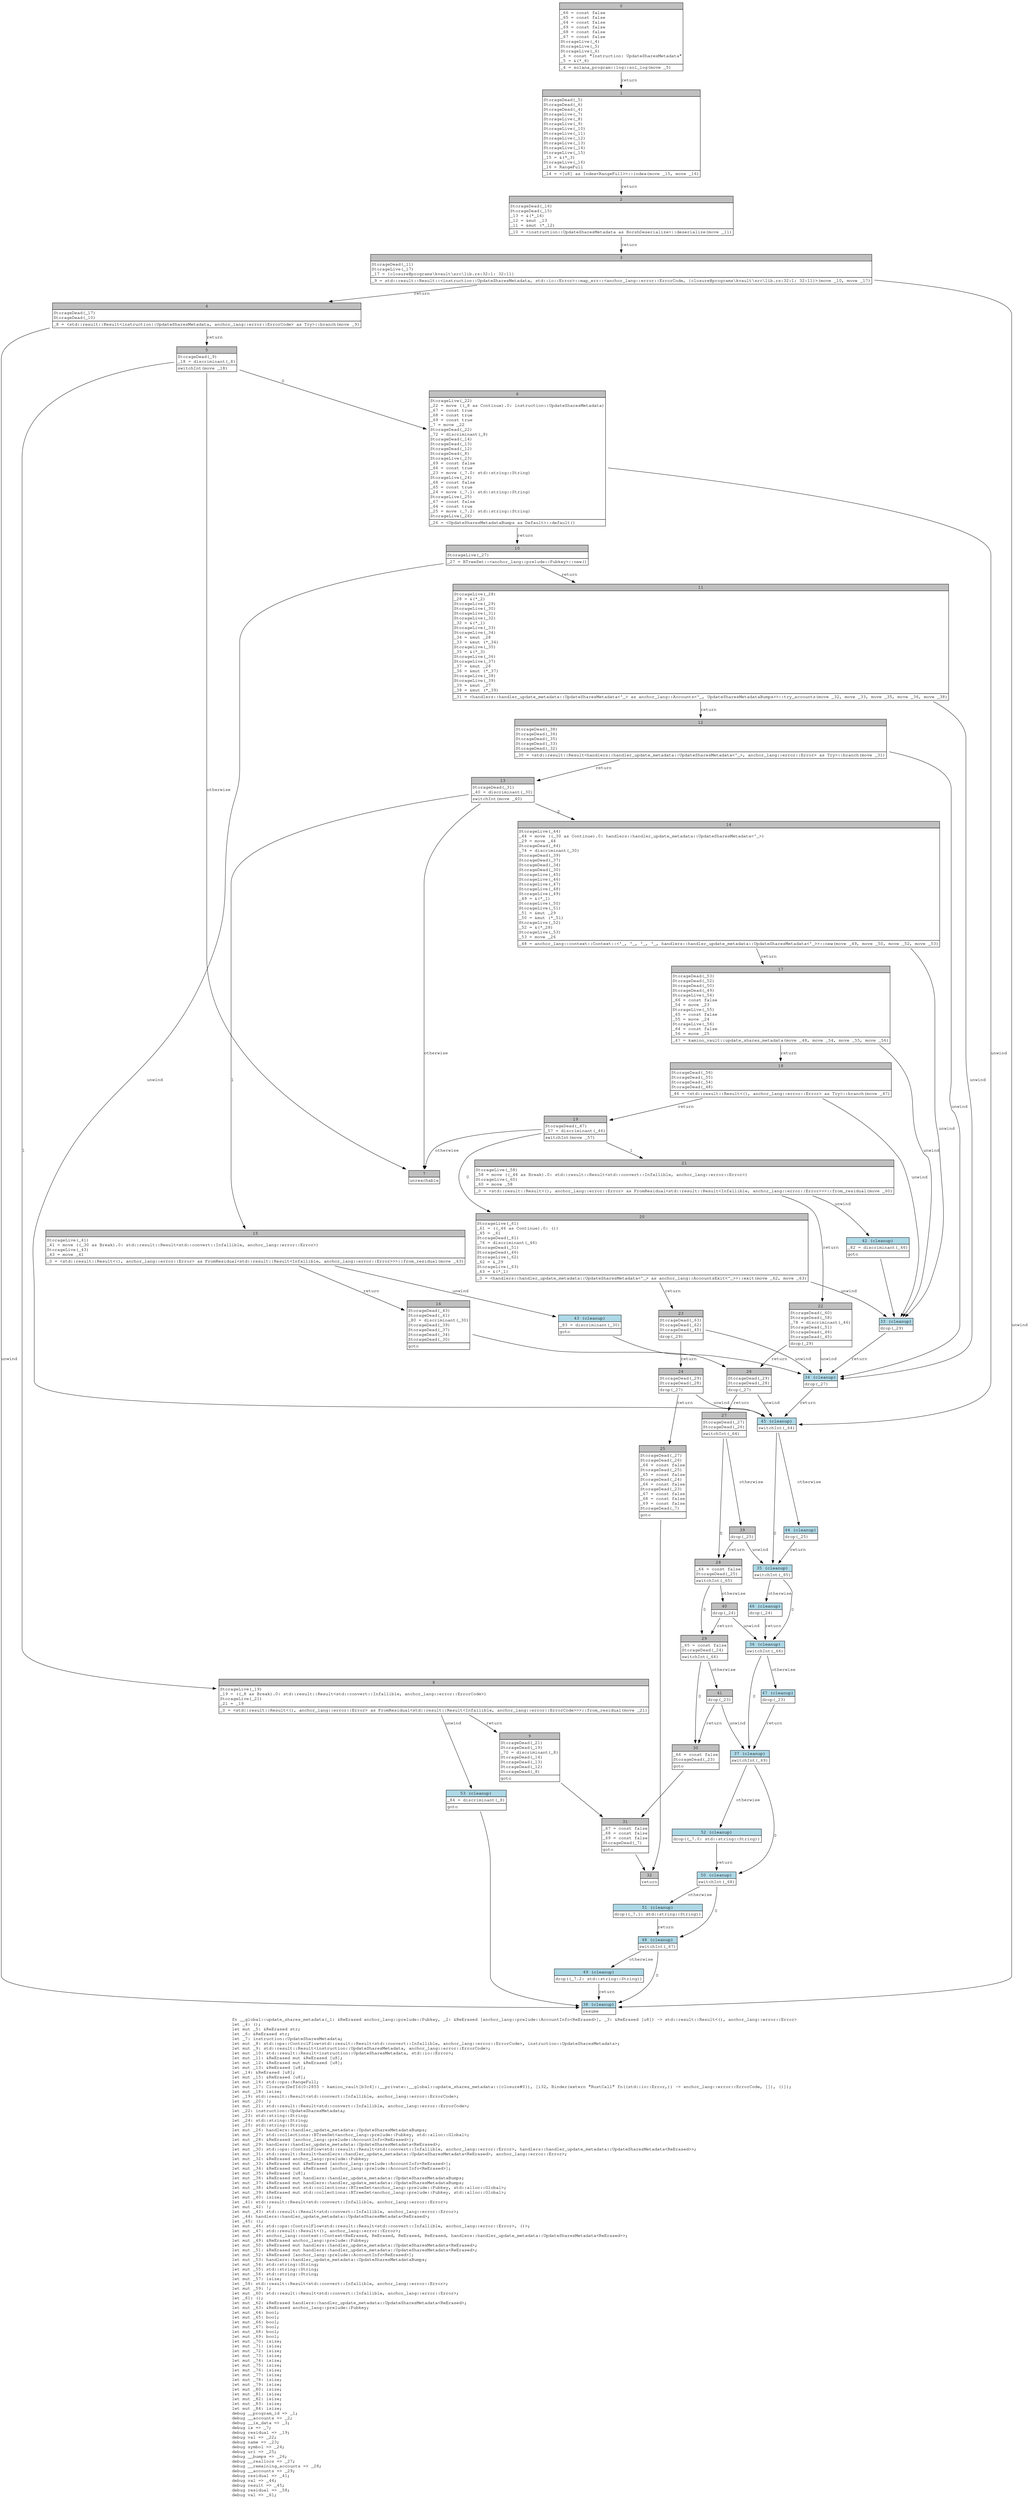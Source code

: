 digraph Mir_0_2853 {
    graph [fontname="Courier, monospace"];
    node [fontname="Courier, monospace"];
    edge [fontname="Courier, monospace"];
    label=<fn __global::update_shares_metadata(_1: &amp;ReErased anchor_lang::prelude::Pubkey, _2: &amp;ReErased [anchor_lang::prelude::AccountInfo&lt;ReErased&gt;], _3: &amp;ReErased [u8]) -&gt; std::result::Result&lt;(), anchor_lang::error::Error&gt;<br align="left"/>let _4: ();<br align="left"/>let mut _5: &amp;ReErased str;<br align="left"/>let _6: &amp;ReErased str;<br align="left"/>let _7: instruction::UpdateSharesMetadata;<br align="left"/>let mut _8: std::ops::ControlFlow&lt;std::result::Result&lt;std::convert::Infallible, anchor_lang::error::ErrorCode&gt;, instruction::UpdateSharesMetadata&gt;;<br align="left"/>let mut _9: std::result::Result&lt;instruction::UpdateSharesMetadata, anchor_lang::error::ErrorCode&gt;;<br align="left"/>let mut _10: std::result::Result&lt;instruction::UpdateSharesMetadata, std::io::Error&gt;;<br align="left"/>let mut _11: &amp;ReErased mut &amp;ReErased [u8];<br align="left"/>let mut _12: &amp;ReErased mut &amp;ReErased [u8];<br align="left"/>let mut _13: &amp;ReErased [u8];<br align="left"/>let _14: &amp;ReErased [u8];<br align="left"/>let mut _15: &amp;ReErased [u8];<br align="left"/>let mut _16: std::ops::RangeFull;<br align="left"/>let mut _17: Closure(DefId(0:2855 ~ kamino_vault[b3c4]::__private::__global::update_shares_metadata::{closure#0}), [i32, Binder(extern &quot;RustCall&quot; fn((std::io::Error,)) -&gt; anchor_lang::error::ErrorCode, []), ()]);<br align="left"/>let mut _18: isize;<br align="left"/>let _19: std::result::Result&lt;std::convert::Infallible, anchor_lang::error::ErrorCode&gt;;<br align="left"/>let mut _20: !;<br align="left"/>let mut _21: std::result::Result&lt;std::convert::Infallible, anchor_lang::error::ErrorCode&gt;;<br align="left"/>let _22: instruction::UpdateSharesMetadata;<br align="left"/>let _23: std::string::String;<br align="left"/>let _24: std::string::String;<br align="left"/>let _25: std::string::String;<br align="left"/>let mut _26: handlers::handler_update_metadata::UpdateSharesMetadataBumps;<br align="left"/>let mut _27: std::collections::BTreeSet&lt;anchor_lang::prelude::Pubkey, std::alloc::Global&gt;;<br align="left"/>let mut _28: &amp;ReErased [anchor_lang::prelude::AccountInfo&lt;ReErased&gt;];<br align="left"/>let mut _29: handlers::handler_update_metadata::UpdateSharesMetadata&lt;ReErased&gt;;<br align="left"/>let mut _30: std::ops::ControlFlow&lt;std::result::Result&lt;std::convert::Infallible, anchor_lang::error::Error&gt;, handlers::handler_update_metadata::UpdateSharesMetadata&lt;ReErased&gt;&gt;;<br align="left"/>let mut _31: std::result::Result&lt;handlers::handler_update_metadata::UpdateSharesMetadata&lt;ReErased&gt;, anchor_lang::error::Error&gt;;<br align="left"/>let mut _32: &amp;ReErased anchor_lang::prelude::Pubkey;<br align="left"/>let mut _33: &amp;ReErased mut &amp;ReErased [anchor_lang::prelude::AccountInfo&lt;ReErased&gt;];<br align="left"/>let mut _34: &amp;ReErased mut &amp;ReErased [anchor_lang::prelude::AccountInfo&lt;ReErased&gt;];<br align="left"/>let mut _35: &amp;ReErased [u8];<br align="left"/>let mut _36: &amp;ReErased mut handlers::handler_update_metadata::UpdateSharesMetadataBumps;<br align="left"/>let mut _37: &amp;ReErased mut handlers::handler_update_metadata::UpdateSharesMetadataBumps;<br align="left"/>let mut _38: &amp;ReErased mut std::collections::BTreeSet&lt;anchor_lang::prelude::Pubkey, std::alloc::Global&gt;;<br align="left"/>let mut _39: &amp;ReErased mut std::collections::BTreeSet&lt;anchor_lang::prelude::Pubkey, std::alloc::Global&gt;;<br align="left"/>let mut _40: isize;<br align="left"/>let _41: std::result::Result&lt;std::convert::Infallible, anchor_lang::error::Error&gt;;<br align="left"/>let mut _42: !;<br align="left"/>let mut _43: std::result::Result&lt;std::convert::Infallible, anchor_lang::error::Error&gt;;<br align="left"/>let _44: handlers::handler_update_metadata::UpdateSharesMetadata&lt;ReErased&gt;;<br align="left"/>let _45: ();<br align="left"/>let mut _46: std::ops::ControlFlow&lt;std::result::Result&lt;std::convert::Infallible, anchor_lang::error::Error&gt;, ()&gt;;<br align="left"/>let mut _47: std::result::Result&lt;(), anchor_lang::error::Error&gt;;<br align="left"/>let mut _48: anchor_lang::context::Context&lt;ReErased, ReErased, ReErased, ReErased, handlers::handler_update_metadata::UpdateSharesMetadata&lt;ReErased&gt;&gt;;<br align="left"/>let mut _49: &amp;ReErased anchor_lang::prelude::Pubkey;<br align="left"/>let mut _50: &amp;ReErased mut handlers::handler_update_metadata::UpdateSharesMetadata&lt;ReErased&gt;;<br align="left"/>let mut _51: &amp;ReErased mut handlers::handler_update_metadata::UpdateSharesMetadata&lt;ReErased&gt;;<br align="left"/>let mut _52: &amp;ReErased [anchor_lang::prelude::AccountInfo&lt;ReErased&gt;];<br align="left"/>let mut _53: handlers::handler_update_metadata::UpdateSharesMetadataBumps;<br align="left"/>let mut _54: std::string::String;<br align="left"/>let mut _55: std::string::String;<br align="left"/>let mut _56: std::string::String;<br align="left"/>let mut _57: isize;<br align="left"/>let _58: std::result::Result&lt;std::convert::Infallible, anchor_lang::error::Error&gt;;<br align="left"/>let mut _59: !;<br align="left"/>let mut _60: std::result::Result&lt;std::convert::Infallible, anchor_lang::error::Error&gt;;<br align="left"/>let _61: ();<br align="left"/>let mut _62: &amp;ReErased handlers::handler_update_metadata::UpdateSharesMetadata&lt;ReErased&gt;;<br align="left"/>let mut _63: &amp;ReErased anchor_lang::prelude::Pubkey;<br align="left"/>let mut _64: bool;<br align="left"/>let mut _65: bool;<br align="left"/>let mut _66: bool;<br align="left"/>let mut _67: bool;<br align="left"/>let mut _68: bool;<br align="left"/>let mut _69: bool;<br align="left"/>let mut _70: isize;<br align="left"/>let mut _71: isize;<br align="left"/>let mut _72: isize;<br align="left"/>let mut _73: isize;<br align="left"/>let mut _74: isize;<br align="left"/>let mut _75: isize;<br align="left"/>let mut _76: isize;<br align="left"/>let mut _77: isize;<br align="left"/>let mut _78: isize;<br align="left"/>let mut _79: isize;<br align="left"/>let mut _80: isize;<br align="left"/>let mut _81: isize;<br align="left"/>let mut _82: isize;<br align="left"/>let mut _83: isize;<br align="left"/>let mut _84: isize;<br align="left"/>debug __program_id =&gt; _1;<br align="left"/>debug __accounts =&gt; _2;<br align="left"/>debug __ix_data =&gt; _3;<br align="left"/>debug ix =&gt; _7;<br align="left"/>debug residual =&gt; _19;<br align="left"/>debug val =&gt; _22;<br align="left"/>debug name =&gt; _23;<br align="left"/>debug symbol =&gt; _24;<br align="left"/>debug uri =&gt; _25;<br align="left"/>debug __bumps =&gt; _26;<br align="left"/>debug __reallocs =&gt; _27;<br align="left"/>debug __remaining_accounts =&gt; _28;<br align="left"/>debug __accounts =&gt; _29;<br align="left"/>debug residual =&gt; _41;<br align="left"/>debug val =&gt; _44;<br align="left"/>debug result =&gt; _45;<br align="left"/>debug residual =&gt; _58;<br align="left"/>debug val =&gt; _61;<br align="left"/>>;
    bb0__0_2853 [shape="none", label=<<table border="0" cellborder="1" cellspacing="0"><tr><td bgcolor="gray" align="center" colspan="1">0</td></tr><tr><td align="left" balign="left">_66 = const false<br/>_65 = const false<br/>_64 = const false<br/>_69 = const false<br/>_68 = const false<br/>_67 = const false<br/>StorageLive(_4)<br/>StorageLive(_5)<br/>StorageLive(_6)<br/>_6 = const &quot;Instruction: UpdateSharesMetadata&quot;<br/>_5 = &amp;(*_6)<br/></td></tr><tr><td align="left">_4 = solana_program::log::sol_log(move _5)</td></tr></table>>];
    bb1__0_2853 [shape="none", label=<<table border="0" cellborder="1" cellspacing="0"><tr><td bgcolor="gray" align="center" colspan="1">1</td></tr><tr><td align="left" balign="left">StorageDead(_5)<br/>StorageDead(_6)<br/>StorageDead(_4)<br/>StorageLive(_7)<br/>StorageLive(_8)<br/>StorageLive(_9)<br/>StorageLive(_10)<br/>StorageLive(_11)<br/>StorageLive(_12)<br/>StorageLive(_13)<br/>StorageLive(_14)<br/>StorageLive(_15)<br/>_15 = &amp;(*_3)<br/>StorageLive(_16)<br/>_16 = RangeFull<br/></td></tr><tr><td align="left">_14 = &lt;[u8] as Index&lt;RangeFull&gt;&gt;::index(move _15, move _16)</td></tr></table>>];
    bb2__0_2853 [shape="none", label=<<table border="0" cellborder="1" cellspacing="0"><tr><td bgcolor="gray" align="center" colspan="1">2</td></tr><tr><td align="left" balign="left">StorageDead(_16)<br/>StorageDead(_15)<br/>_13 = &amp;(*_14)<br/>_12 = &amp;mut _13<br/>_11 = &amp;mut (*_12)<br/></td></tr><tr><td align="left">_10 = &lt;instruction::UpdateSharesMetadata as BorshDeserialize&gt;::deserialize(move _11)</td></tr></table>>];
    bb3__0_2853 [shape="none", label=<<table border="0" cellborder="1" cellspacing="0"><tr><td bgcolor="gray" align="center" colspan="1">3</td></tr><tr><td align="left" balign="left">StorageDead(_11)<br/>StorageLive(_17)<br/>_17 = {closure@programs\kvault\src\lib.rs:32:1: 32:11}<br/></td></tr><tr><td align="left">_9 = std::result::Result::&lt;instruction::UpdateSharesMetadata, std::io::Error&gt;::map_err::&lt;anchor_lang::error::ErrorCode, {closure@programs\kvault\src\lib.rs:32:1: 32:11}&gt;(move _10, move _17)</td></tr></table>>];
    bb4__0_2853 [shape="none", label=<<table border="0" cellborder="1" cellspacing="0"><tr><td bgcolor="gray" align="center" colspan="1">4</td></tr><tr><td align="left" balign="left">StorageDead(_17)<br/>StorageDead(_10)<br/></td></tr><tr><td align="left">_8 = &lt;std::result::Result&lt;instruction::UpdateSharesMetadata, anchor_lang::error::ErrorCode&gt; as Try&gt;::branch(move _9)</td></tr></table>>];
    bb5__0_2853 [shape="none", label=<<table border="0" cellborder="1" cellspacing="0"><tr><td bgcolor="gray" align="center" colspan="1">5</td></tr><tr><td align="left" balign="left">StorageDead(_9)<br/>_18 = discriminant(_8)<br/></td></tr><tr><td align="left">switchInt(move _18)</td></tr></table>>];
    bb6__0_2853 [shape="none", label=<<table border="0" cellborder="1" cellspacing="0"><tr><td bgcolor="gray" align="center" colspan="1">6</td></tr><tr><td align="left" balign="left">StorageLive(_22)<br/>_22 = move ((_8 as Continue).0: instruction::UpdateSharesMetadata)<br/>_67 = const true<br/>_68 = const true<br/>_69 = const true<br/>_7 = move _22<br/>StorageDead(_22)<br/>_72 = discriminant(_8)<br/>StorageDead(_14)<br/>StorageDead(_13)<br/>StorageDead(_12)<br/>StorageDead(_8)<br/>StorageLive(_23)<br/>_69 = const false<br/>_66 = const true<br/>_23 = move (_7.0: std::string::String)<br/>StorageLive(_24)<br/>_68 = const false<br/>_65 = const true<br/>_24 = move (_7.1: std::string::String)<br/>StorageLive(_25)<br/>_67 = const false<br/>_64 = const true<br/>_25 = move (_7.2: std::string::String)<br/>StorageLive(_26)<br/></td></tr><tr><td align="left">_26 = &lt;UpdateSharesMetadataBumps as Default&gt;::default()</td></tr></table>>];
    bb7__0_2853 [shape="none", label=<<table border="0" cellborder="1" cellspacing="0"><tr><td bgcolor="gray" align="center" colspan="1">7</td></tr><tr><td align="left">unreachable</td></tr></table>>];
    bb8__0_2853 [shape="none", label=<<table border="0" cellborder="1" cellspacing="0"><tr><td bgcolor="gray" align="center" colspan="1">8</td></tr><tr><td align="left" balign="left">StorageLive(_19)<br/>_19 = ((_8 as Break).0: std::result::Result&lt;std::convert::Infallible, anchor_lang::error::ErrorCode&gt;)<br/>StorageLive(_21)<br/>_21 = _19<br/></td></tr><tr><td align="left">_0 = &lt;std::result::Result&lt;(), anchor_lang::error::Error&gt; as FromResidual&lt;std::result::Result&lt;Infallible, anchor_lang::error::ErrorCode&gt;&gt;&gt;::from_residual(move _21)</td></tr></table>>];
    bb9__0_2853 [shape="none", label=<<table border="0" cellborder="1" cellspacing="0"><tr><td bgcolor="gray" align="center" colspan="1">9</td></tr><tr><td align="left" balign="left">StorageDead(_21)<br/>StorageDead(_19)<br/>_70 = discriminant(_8)<br/>StorageDead(_14)<br/>StorageDead(_13)<br/>StorageDead(_12)<br/>StorageDead(_8)<br/></td></tr><tr><td align="left">goto</td></tr></table>>];
    bb10__0_2853 [shape="none", label=<<table border="0" cellborder="1" cellspacing="0"><tr><td bgcolor="gray" align="center" colspan="1">10</td></tr><tr><td align="left" balign="left">StorageLive(_27)<br/></td></tr><tr><td align="left">_27 = BTreeSet::&lt;anchor_lang::prelude::Pubkey&gt;::new()</td></tr></table>>];
    bb11__0_2853 [shape="none", label=<<table border="0" cellborder="1" cellspacing="0"><tr><td bgcolor="gray" align="center" colspan="1">11</td></tr><tr><td align="left" balign="left">StorageLive(_28)<br/>_28 = &amp;(*_2)<br/>StorageLive(_29)<br/>StorageLive(_30)<br/>StorageLive(_31)<br/>StorageLive(_32)<br/>_32 = &amp;(*_1)<br/>StorageLive(_33)<br/>StorageLive(_34)<br/>_34 = &amp;mut _28<br/>_33 = &amp;mut (*_34)<br/>StorageLive(_35)<br/>_35 = &amp;(*_3)<br/>StorageLive(_36)<br/>StorageLive(_37)<br/>_37 = &amp;mut _26<br/>_36 = &amp;mut (*_37)<br/>StorageLive(_38)<br/>StorageLive(_39)<br/>_39 = &amp;mut _27<br/>_38 = &amp;mut (*_39)<br/></td></tr><tr><td align="left">_31 = &lt;handlers::handler_update_metadata::UpdateSharesMetadata&lt;'_&gt; as anchor_lang::Accounts&lt;'_, UpdateSharesMetadataBumps&gt;&gt;::try_accounts(move _32, move _33, move _35, move _36, move _38)</td></tr></table>>];
    bb12__0_2853 [shape="none", label=<<table border="0" cellborder="1" cellspacing="0"><tr><td bgcolor="gray" align="center" colspan="1">12</td></tr><tr><td align="left" balign="left">StorageDead(_38)<br/>StorageDead(_36)<br/>StorageDead(_35)<br/>StorageDead(_33)<br/>StorageDead(_32)<br/></td></tr><tr><td align="left">_30 = &lt;std::result::Result&lt;handlers::handler_update_metadata::UpdateSharesMetadata&lt;'_&gt;, anchor_lang::error::Error&gt; as Try&gt;::branch(move _31)</td></tr></table>>];
    bb13__0_2853 [shape="none", label=<<table border="0" cellborder="1" cellspacing="0"><tr><td bgcolor="gray" align="center" colspan="1">13</td></tr><tr><td align="left" balign="left">StorageDead(_31)<br/>_40 = discriminant(_30)<br/></td></tr><tr><td align="left">switchInt(move _40)</td></tr></table>>];
    bb14__0_2853 [shape="none", label=<<table border="0" cellborder="1" cellspacing="0"><tr><td bgcolor="gray" align="center" colspan="1">14</td></tr><tr><td align="left" balign="left">StorageLive(_44)<br/>_44 = move ((_30 as Continue).0: handlers::handler_update_metadata::UpdateSharesMetadata&lt;'_&gt;)<br/>_29 = move _44<br/>StorageDead(_44)<br/>_74 = discriminant(_30)<br/>StorageDead(_39)<br/>StorageDead(_37)<br/>StorageDead(_34)<br/>StorageDead(_30)<br/>StorageLive(_45)<br/>StorageLive(_46)<br/>StorageLive(_47)<br/>StorageLive(_48)<br/>StorageLive(_49)<br/>_49 = &amp;(*_1)<br/>StorageLive(_50)<br/>StorageLive(_51)<br/>_51 = &amp;mut _29<br/>_50 = &amp;mut (*_51)<br/>StorageLive(_52)<br/>_52 = &amp;(*_28)<br/>StorageLive(_53)<br/>_53 = move _26<br/></td></tr><tr><td align="left">_48 = anchor_lang::context::Context::&lt;'_, '_, '_, '_, handlers::handler_update_metadata::UpdateSharesMetadata&lt;'_&gt;&gt;::new(move _49, move _50, move _52, move _53)</td></tr></table>>];
    bb15__0_2853 [shape="none", label=<<table border="0" cellborder="1" cellspacing="0"><tr><td bgcolor="gray" align="center" colspan="1">15</td></tr><tr><td align="left" balign="left">StorageLive(_41)<br/>_41 = move ((_30 as Break).0: std::result::Result&lt;std::convert::Infallible, anchor_lang::error::Error&gt;)<br/>StorageLive(_43)<br/>_43 = move _41<br/></td></tr><tr><td align="left">_0 = &lt;std::result::Result&lt;(), anchor_lang::error::Error&gt; as FromResidual&lt;std::result::Result&lt;Infallible, anchor_lang::error::Error&gt;&gt;&gt;::from_residual(move _43)</td></tr></table>>];
    bb16__0_2853 [shape="none", label=<<table border="0" cellborder="1" cellspacing="0"><tr><td bgcolor="gray" align="center" colspan="1">16</td></tr><tr><td align="left" balign="left">StorageDead(_43)<br/>StorageDead(_41)<br/>_80 = discriminant(_30)<br/>StorageDead(_39)<br/>StorageDead(_37)<br/>StorageDead(_34)<br/>StorageDead(_30)<br/></td></tr><tr><td align="left">goto</td></tr></table>>];
    bb17__0_2853 [shape="none", label=<<table border="0" cellborder="1" cellspacing="0"><tr><td bgcolor="gray" align="center" colspan="1">17</td></tr><tr><td align="left" balign="left">StorageDead(_53)<br/>StorageDead(_52)<br/>StorageDead(_50)<br/>StorageDead(_49)<br/>StorageLive(_54)<br/>_66 = const false<br/>_54 = move _23<br/>StorageLive(_55)<br/>_65 = const false<br/>_55 = move _24<br/>StorageLive(_56)<br/>_64 = const false<br/>_56 = move _25<br/></td></tr><tr><td align="left">_47 = kamino_vault::update_shares_metadata(move _48, move _54, move _55, move _56)</td></tr></table>>];
    bb18__0_2853 [shape="none", label=<<table border="0" cellborder="1" cellspacing="0"><tr><td bgcolor="gray" align="center" colspan="1">18</td></tr><tr><td align="left" balign="left">StorageDead(_56)<br/>StorageDead(_55)<br/>StorageDead(_54)<br/>StorageDead(_48)<br/></td></tr><tr><td align="left">_46 = &lt;std::result::Result&lt;(), anchor_lang::error::Error&gt; as Try&gt;::branch(move _47)</td></tr></table>>];
    bb19__0_2853 [shape="none", label=<<table border="0" cellborder="1" cellspacing="0"><tr><td bgcolor="gray" align="center" colspan="1">19</td></tr><tr><td align="left" balign="left">StorageDead(_47)<br/>_57 = discriminant(_46)<br/></td></tr><tr><td align="left">switchInt(move _57)</td></tr></table>>];
    bb20__0_2853 [shape="none", label=<<table border="0" cellborder="1" cellspacing="0"><tr><td bgcolor="gray" align="center" colspan="1">20</td></tr><tr><td align="left" balign="left">StorageLive(_61)<br/>_61 = ((_46 as Continue).0: ())<br/>_45 = _61<br/>StorageDead(_61)<br/>_76 = discriminant(_46)<br/>StorageDead(_51)<br/>StorageDead(_46)<br/>StorageLive(_62)<br/>_62 = &amp;_29<br/>StorageLive(_63)<br/>_63 = &amp;(*_1)<br/></td></tr><tr><td align="left">_0 = &lt;handlers::handler_update_metadata::UpdateSharesMetadata&lt;'_&gt; as anchor_lang::AccountsExit&lt;'_&gt;&gt;::exit(move _62, move _63)</td></tr></table>>];
    bb21__0_2853 [shape="none", label=<<table border="0" cellborder="1" cellspacing="0"><tr><td bgcolor="gray" align="center" colspan="1">21</td></tr><tr><td align="left" balign="left">StorageLive(_58)<br/>_58 = move ((_46 as Break).0: std::result::Result&lt;std::convert::Infallible, anchor_lang::error::Error&gt;)<br/>StorageLive(_60)<br/>_60 = move _58<br/></td></tr><tr><td align="left">_0 = &lt;std::result::Result&lt;(), anchor_lang::error::Error&gt; as FromResidual&lt;std::result::Result&lt;Infallible, anchor_lang::error::Error&gt;&gt;&gt;::from_residual(move _60)</td></tr></table>>];
    bb22__0_2853 [shape="none", label=<<table border="0" cellborder="1" cellspacing="0"><tr><td bgcolor="gray" align="center" colspan="1">22</td></tr><tr><td align="left" balign="left">StorageDead(_60)<br/>StorageDead(_58)<br/>_78 = discriminant(_46)<br/>StorageDead(_51)<br/>StorageDead(_46)<br/>StorageDead(_45)<br/></td></tr><tr><td align="left">drop(_29)</td></tr></table>>];
    bb23__0_2853 [shape="none", label=<<table border="0" cellborder="1" cellspacing="0"><tr><td bgcolor="gray" align="center" colspan="1">23</td></tr><tr><td align="left" balign="left">StorageDead(_63)<br/>StorageDead(_62)<br/>StorageDead(_45)<br/></td></tr><tr><td align="left">drop(_29)</td></tr></table>>];
    bb24__0_2853 [shape="none", label=<<table border="0" cellborder="1" cellspacing="0"><tr><td bgcolor="gray" align="center" colspan="1">24</td></tr><tr><td align="left" balign="left">StorageDead(_29)<br/>StorageDead(_28)<br/></td></tr><tr><td align="left">drop(_27)</td></tr></table>>];
    bb25__0_2853 [shape="none", label=<<table border="0" cellborder="1" cellspacing="0"><tr><td bgcolor="gray" align="center" colspan="1">25</td></tr><tr><td align="left" balign="left">StorageDead(_27)<br/>StorageDead(_26)<br/>_64 = const false<br/>StorageDead(_25)<br/>_65 = const false<br/>StorageDead(_24)<br/>_66 = const false<br/>StorageDead(_23)<br/>_67 = const false<br/>_68 = const false<br/>_69 = const false<br/>StorageDead(_7)<br/></td></tr><tr><td align="left">goto</td></tr></table>>];
    bb26__0_2853 [shape="none", label=<<table border="0" cellborder="1" cellspacing="0"><tr><td bgcolor="gray" align="center" colspan="1">26</td></tr><tr><td align="left" balign="left">StorageDead(_29)<br/>StorageDead(_28)<br/></td></tr><tr><td align="left">drop(_27)</td></tr></table>>];
    bb27__0_2853 [shape="none", label=<<table border="0" cellborder="1" cellspacing="0"><tr><td bgcolor="gray" align="center" colspan="1">27</td></tr><tr><td align="left" balign="left">StorageDead(_27)<br/>StorageDead(_26)<br/></td></tr><tr><td align="left">switchInt(_64)</td></tr></table>>];
    bb28__0_2853 [shape="none", label=<<table border="0" cellborder="1" cellspacing="0"><tr><td bgcolor="gray" align="center" colspan="1">28</td></tr><tr><td align="left" balign="left">_64 = const false<br/>StorageDead(_25)<br/></td></tr><tr><td align="left">switchInt(_65)</td></tr></table>>];
    bb29__0_2853 [shape="none", label=<<table border="0" cellborder="1" cellspacing="0"><tr><td bgcolor="gray" align="center" colspan="1">29</td></tr><tr><td align="left" balign="left">_65 = const false<br/>StorageDead(_24)<br/></td></tr><tr><td align="left">switchInt(_66)</td></tr></table>>];
    bb30__0_2853 [shape="none", label=<<table border="0" cellborder="1" cellspacing="0"><tr><td bgcolor="gray" align="center" colspan="1">30</td></tr><tr><td align="left" balign="left">_66 = const false<br/>StorageDead(_23)<br/></td></tr><tr><td align="left">goto</td></tr></table>>];
    bb31__0_2853 [shape="none", label=<<table border="0" cellborder="1" cellspacing="0"><tr><td bgcolor="gray" align="center" colspan="1">31</td></tr><tr><td align="left" balign="left">_67 = const false<br/>_68 = const false<br/>_69 = const false<br/>StorageDead(_7)<br/></td></tr><tr><td align="left">goto</td></tr></table>>];
    bb32__0_2853 [shape="none", label=<<table border="0" cellborder="1" cellspacing="0"><tr><td bgcolor="gray" align="center" colspan="1">32</td></tr><tr><td align="left">return</td></tr></table>>];
    bb33__0_2853 [shape="none", label=<<table border="0" cellborder="1" cellspacing="0"><tr><td bgcolor="lightblue" align="center" colspan="1">33 (cleanup)</td></tr><tr><td align="left">drop(_29)</td></tr></table>>];
    bb34__0_2853 [shape="none", label=<<table border="0" cellborder="1" cellspacing="0"><tr><td bgcolor="lightblue" align="center" colspan="1">34 (cleanup)</td></tr><tr><td align="left">drop(_27)</td></tr></table>>];
    bb35__0_2853 [shape="none", label=<<table border="0" cellborder="1" cellspacing="0"><tr><td bgcolor="lightblue" align="center" colspan="1">35 (cleanup)</td></tr><tr><td align="left">switchInt(_65)</td></tr></table>>];
    bb36__0_2853 [shape="none", label=<<table border="0" cellborder="1" cellspacing="0"><tr><td bgcolor="lightblue" align="center" colspan="1">36 (cleanup)</td></tr><tr><td align="left">switchInt(_66)</td></tr></table>>];
    bb37__0_2853 [shape="none", label=<<table border="0" cellborder="1" cellspacing="0"><tr><td bgcolor="lightblue" align="center" colspan="1">37 (cleanup)</td></tr><tr><td align="left">switchInt(_69)</td></tr></table>>];
    bb38__0_2853 [shape="none", label=<<table border="0" cellborder="1" cellspacing="0"><tr><td bgcolor="lightblue" align="center" colspan="1">38 (cleanup)</td></tr><tr><td align="left">resume</td></tr></table>>];
    bb39__0_2853 [shape="none", label=<<table border="0" cellborder="1" cellspacing="0"><tr><td bgcolor="gray" align="center" colspan="1">39</td></tr><tr><td align="left">drop(_25)</td></tr></table>>];
    bb40__0_2853 [shape="none", label=<<table border="0" cellborder="1" cellspacing="0"><tr><td bgcolor="gray" align="center" colspan="1">40</td></tr><tr><td align="left">drop(_24)</td></tr></table>>];
    bb41__0_2853 [shape="none", label=<<table border="0" cellborder="1" cellspacing="0"><tr><td bgcolor="gray" align="center" colspan="1">41</td></tr><tr><td align="left">drop(_23)</td></tr></table>>];
    bb42__0_2853 [shape="none", label=<<table border="0" cellborder="1" cellspacing="0"><tr><td bgcolor="lightblue" align="center" colspan="1">42 (cleanup)</td></tr><tr><td align="left" balign="left">_82 = discriminant(_46)<br/></td></tr><tr><td align="left">goto</td></tr></table>>];
    bb43__0_2853 [shape="none", label=<<table border="0" cellborder="1" cellspacing="0"><tr><td bgcolor="lightblue" align="center" colspan="1">43 (cleanup)</td></tr><tr><td align="left" balign="left">_83 = discriminant(_30)<br/></td></tr><tr><td align="left">goto</td></tr></table>>];
    bb44__0_2853 [shape="none", label=<<table border="0" cellborder="1" cellspacing="0"><tr><td bgcolor="lightblue" align="center" colspan="1">44 (cleanup)</td></tr><tr><td align="left">drop(_25)</td></tr></table>>];
    bb45__0_2853 [shape="none", label=<<table border="0" cellborder="1" cellspacing="0"><tr><td bgcolor="lightblue" align="center" colspan="1">45 (cleanup)</td></tr><tr><td align="left">switchInt(_64)</td></tr></table>>];
    bb46__0_2853 [shape="none", label=<<table border="0" cellborder="1" cellspacing="0"><tr><td bgcolor="lightblue" align="center" colspan="1">46 (cleanup)</td></tr><tr><td align="left">drop(_24)</td></tr></table>>];
    bb47__0_2853 [shape="none", label=<<table border="0" cellborder="1" cellspacing="0"><tr><td bgcolor="lightblue" align="center" colspan="1">47 (cleanup)</td></tr><tr><td align="left">drop(_23)</td></tr></table>>];
    bb48__0_2853 [shape="none", label=<<table border="0" cellborder="1" cellspacing="0"><tr><td bgcolor="lightblue" align="center" colspan="1">48 (cleanup)</td></tr><tr><td align="left">switchInt(_67)</td></tr></table>>];
    bb49__0_2853 [shape="none", label=<<table border="0" cellborder="1" cellspacing="0"><tr><td bgcolor="lightblue" align="center" colspan="1">49 (cleanup)</td></tr><tr><td align="left">drop((_7.2: std::string::String))</td></tr></table>>];
    bb50__0_2853 [shape="none", label=<<table border="0" cellborder="1" cellspacing="0"><tr><td bgcolor="lightblue" align="center" colspan="1">50 (cleanup)</td></tr><tr><td align="left">switchInt(_68)</td></tr></table>>];
    bb51__0_2853 [shape="none", label=<<table border="0" cellborder="1" cellspacing="0"><tr><td bgcolor="lightblue" align="center" colspan="1">51 (cleanup)</td></tr><tr><td align="left">drop((_7.1: std::string::String))</td></tr></table>>];
    bb52__0_2853 [shape="none", label=<<table border="0" cellborder="1" cellspacing="0"><tr><td bgcolor="lightblue" align="center" colspan="1">52 (cleanup)</td></tr><tr><td align="left">drop((_7.0: std::string::String))</td></tr></table>>];
    bb53__0_2853 [shape="none", label=<<table border="0" cellborder="1" cellspacing="0"><tr><td bgcolor="lightblue" align="center" colspan="1">53 (cleanup)</td></tr><tr><td align="left" balign="left">_84 = discriminant(_8)<br/></td></tr><tr><td align="left">goto</td></tr></table>>];
    bb0__0_2853 -> bb1__0_2853 [label="return"];
    bb1__0_2853 -> bb2__0_2853 [label="return"];
    bb2__0_2853 -> bb3__0_2853 [label="return"];
    bb3__0_2853 -> bb4__0_2853 [label="return"];
    bb3__0_2853 -> bb38__0_2853 [label="unwind"];
    bb4__0_2853 -> bb5__0_2853 [label="return"];
    bb4__0_2853 -> bb38__0_2853 [label="unwind"];
    bb5__0_2853 -> bb6__0_2853 [label="0"];
    bb5__0_2853 -> bb8__0_2853 [label="1"];
    bb5__0_2853 -> bb7__0_2853 [label="otherwise"];
    bb6__0_2853 -> bb10__0_2853 [label="return"];
    bb6__0_2853 -> bb45__0_2853 [label="unwind"];
    bb8__0_2853 -> bb9__0_2853 [label="return"];
    bb8__0_2853 -> bb53__0_2853 [label="unwind"];
    bb9__0_2853 -> bb31__0_2853 [label=""];
    bb10__0_2853 -> bb11__0_2853 [label="return"];
    bb10__0_2853 -> bb45__0_2853 [label="unwind"];
    bb11__0_2853 -> bb12__0_2853 [label="return"];
    bb11__0_2853 -> bb34__0_2853 [label="unwind"];
    bb12__0_2853 -> bb13__0_2853 [label="return"];
    bb12__0_2853 -> bb34__0_2853 [label="unwind"];
    bb13__0_2853 -> bb14__0_2853 [label="0"];
    bb13__0_2853 -> bb15__0_2853 [label="1"];
    bb13__0_2853 -> bb7__0_2853 [label="otherwise"];
    bb14__0_2853 -> bb17__0_2853 [label="return"];
    bb14__0_2853 -> bb33__0_2853 [label="unwind"];
    bb15__0_2853 -> bb16__0_2853 [label="return"];
    bb15__0_2853 -> bb43__0_2853 [label="unwind"];
    bb16__0_2853 -> bb26__0_2853 [label=""];
    bb17__0_2853 -> bb18__0_2853 [label="return"];
    bb17__0_2853 -> bb33__0_2853 [label="unwind"];
    bb18__0_2853 -> bb19__0_2853 [label="return"];
    bb18__0_2853 -> bb33__0_2853 [label="unwind"];
    bb19__0_2853 -> bb20__0_2853 [label="0"];
    bb19__0_2853 -> bb21__0_2853 [label="1"];
    bb19__0_2853 -> bb7__0_2853 [label="otherwise"];
    bb20__0_2853 -> bb23__0_2853 [label="return"];
    bb20__0_2853 -> bb33__0_2853 [label="unwind"];
    bb21__0_2853 -> bb22__0_2853 [label="return"];
    bb21__0_2853 -> bb42__0_2853 [label="unwind"];
    bb22__0_2853 -> bb26__0_2853 [label="return"];
    bb22__0_2853 -> bb34__0_2853 [label="unwind"];
    bb23__0_2853 -> bb24__0_2853 [label="return"];
    bb23__0_2853 -> bb34__0_2853 [label="unwind"];
    bb24__0_2853 -> bb25__0_2853 [label="return"];
    bb24__0_2853 -> bb45__0_2853 [label="unwind"];
    bb25__0_2853 -> bb32__0_2853 [label=""];
    bb26__0_2853 -> bb27__0_2853 [label="return"];
    bb26__0_2853 -> bb45__0_2853 [label="unwind"];
    bb27__0_2853 -> bb28__0_2853 [label="0"];
    bb27__0_2853 -> bb39__0_2853 [label="otherwise"];
    bb28__0_2853 -> bb29__0_2853 [label="0"];
    bb28__0_2853 -> bb40__0_2853 [label="otherwise"];
    bb29__0_2853 -> bb30__0_2853 [label="0"];
    bb29__0_2853 -> bb41__0_2853 [label="otherwise"];
    bb30__0_2853 -> bb31__0_2853 [label=""];
    bb31__0_2853 -> bb32__0_2853 [label=""];
    bb33__0_2853 -> bb34__0_2853 [label="return"];
    bb34__0_2853 -> bb45__0_2853 [label="return"];
    bb35__0_2853 -> bb36__0_2853 [label="0"];
    bb35__0_2853 -> bb46__0_2853 [label="otherwise"];
    bb36__0_2853 -> bb37__0_2853 [label="0"];
    bb36__0_2853 -> bb47__0_2853 [label="otherwise"];
    bb37__0_2853 -> bb50__0_2853 [label="0"];
    bb37__0_2853 -> bb52__0_2853 [label="otherwise"];
    bb39__0_2853 -> bb28__0_2853 [label="return"];
    bb39__0_2853 -> bb35__0_2853 [label="unwind"];
    bb40__0_2853 -> bb29__0_2853 [label="return"];
    bb40__0_2853 -> bb36__0_2853 [label="unwind"];
    bb41__0_2853 -> bb30__0_2853 [label="return"];
    bb41__0_2853 -> bb37__0_2853 [label="unwind"];
    bb42__0_2853 -> bb33__0_2853 [label=""];
    bb43__0_2853 -> bb34__0_2853 [label=""];
    bb44__0_2853 -> bb35__0_2853 [label="return"];
    bb45__0_2853 -> bb35__0_2853 [label="0"];
    bb45__0_2853 -> bb44__0_2853 [label="otherwise"];
    bb46__0_2853 -> bb36__0_2853 [label="return"];
    bb47__0_2853 -> bb37__0_2853 [label="return"];
    bb48__0_2853 -> bb38__0_2853 [label="0"];
    bb48__0_2853 -> bb49__0_2853 [label="otherwise"];
    bb49__0_2853 -> bb38__0_2853 [label="return"];
    bb50__0_2853 -> bb48__0_2853 [label="0"];
    bb50__0_2853 -> bb51__0_2853 [label="otherwise"];
    bb51__0_2853 -> bb48__0_2853 [label="return"];
    bb52__0_2853 -> bb50__0_2853 [label="return"];
    bb53__0_2853 -> bb38__0_2853 [label=""];
}
